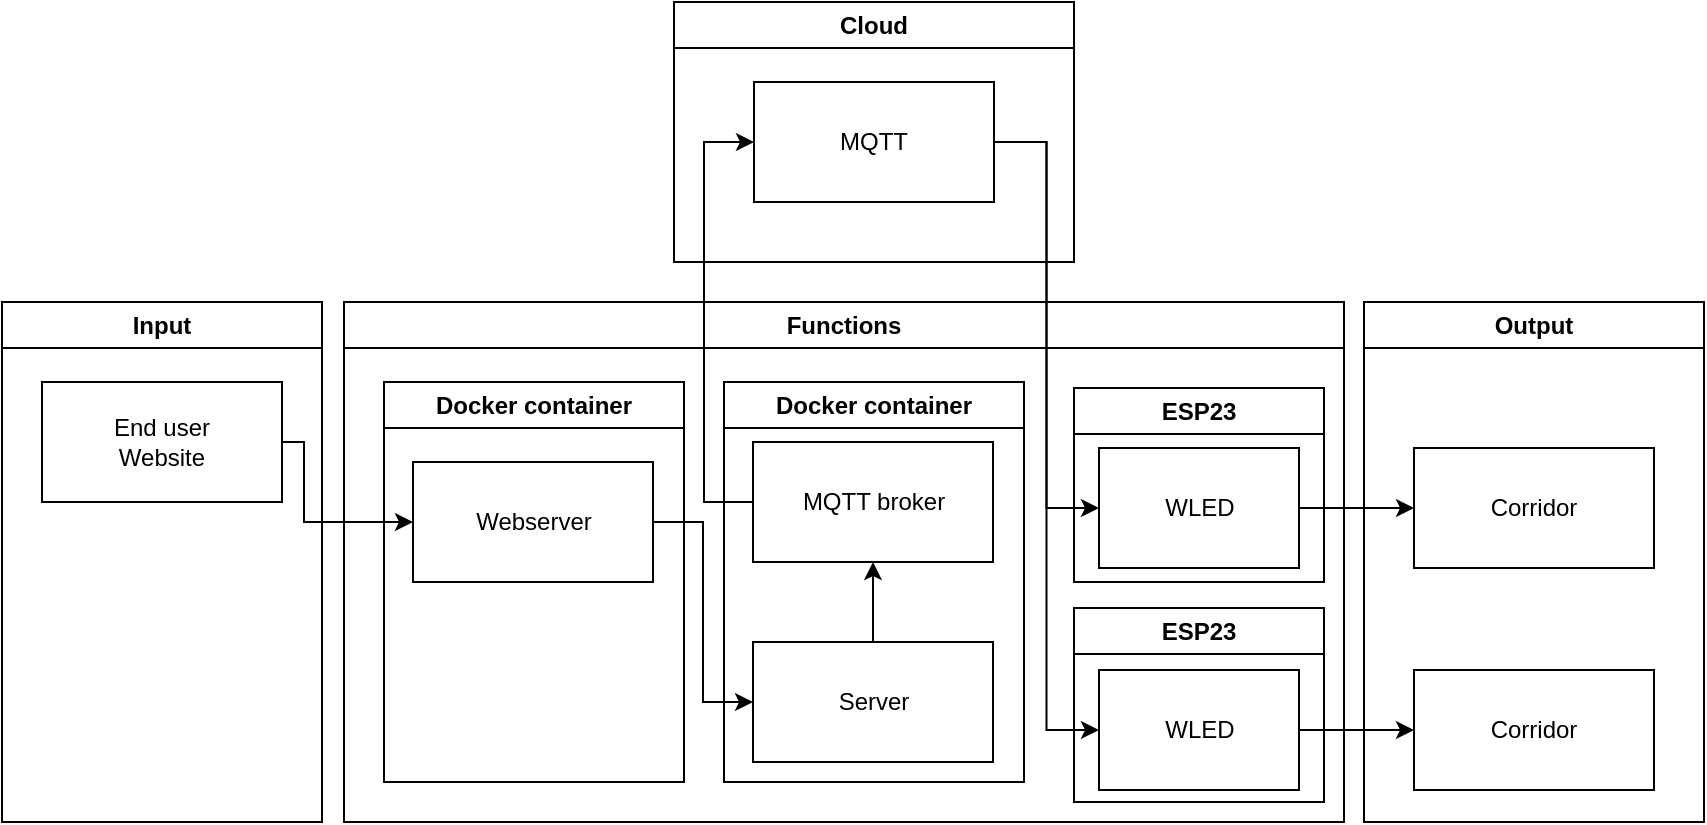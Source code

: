 <mxfile>
    <diagram name="Architecture Diagram" id="qT1MYwDv3pa1xlJBst-X">
        <mxGraphModel dx="878" dy="465" grid="1" gridSize="10" guides="1" tooltips="1" connect="1" arrows="1" fold="1" page="1" pageScale="1" pageWidth="1169" pageHeight="827" background="none" math="0" shadow="0">
            <root>
                <mxCell id="0"/>
                <mxCell id="1" parent="0"/>
                <mxCell id="2" value="Input" style="swimlane;whiteSpace=wrap;html=1;fillColor=none;" parent="1" vertex="1">
                    <mxGeometry x="9" y="170" width="160" height="260" as="geometry"/>
                </mxCell>
                <mxCell id="3" value="End user&lt;br&gt;Website" style="rounded=0;whiteSpace=wrap;html=1;fillColor=none;" parent="2" vertex="1">
                    <mxGeometry x="20" y="40" width="120" height="60" as="geometry"/>
                </mxCell>
                <mxCell id="4" value="Functions" style="swimlane;whiteSpace=wrap;html=1;fillColor=none;" parent="1" vertex="1">
                    <mxGeometry x="180" y="170" width="500" height="260" as="geometry">
                        <mxRectangle x="190" y="10" width="100" height="30" as="alternateBounds"/>
                    </mxGeometry>
                </mxCell>
                <mxCell id="44" value="Docker container" style="swimlane;whiteSpace=wrap;html=1;fillColor=none;" parent="4" vertex="1">
                    <mxGeometry x="190" y="40" width="150" height="200" as="geometry"/>
                </mxCell>
                <mxCell id="31" value="MQTT broker" style="rounded=0;whiteSpace=wrap;html=1;fillColor=none;" parent="44" vertex="1">
                    <mxGeometry x="14.5" y="30" width="120" height="60" as="geometry"/>
                </mxCell>
                <mxCell id="38" value="Server" style="rounded=0;whiteSpace=wrap;html=1;fillColor=none;" parent="44" vertex="1">
                    <mxGeometry x="14.5" y="130" width="120" height="60" as="geometry"/>
                </mxCell>
                <mxCell id="43" style="edgeStyle=orthogonalEdgeStyle;rounded=0;html=1;exitX=0.5;exitY=0;exitDx=0;exitDy=0;entryX=0.5;entryY=1;entryDx=0;entryDy=0;" parent="44" source="38" target="31" edge="1">
                    <mxGeometry relative="1" as="geometry"/>
                </mxCell>
                <mxCell id="50" value="Docker container" style="swimlane;whiteSpace=wrap;html=1;fillColor=none;" parent="4" vertex="1">
                    <mxGeometry x="20" y="40" width="150" height="200" as="geometry"/>
                </mxCell>
                <mxCell id="39" value="Webserver" style="rounded=0;whiteSpace=wrap;html=1;fillColor=none;" parent="50" vertex="1">
                    <mxGeometry x="14.5" y="40" width="120" height="60" as="geometry"/>
                </mxCell>
                <mxCell id="51" style="edgeStyle=orthogonalEdgeStyle;rounded=0;html=1;exitX=1;exitY=0.5;exitDx=0;exitDy=0;entryX=0;entryY=0.5;entryDx=0;entryDy=0;" parent="4" source="39" target="38" edge="1">
                    <mxGeometry relative="1" as="geometry"/>
                </mxCell>
                <mxCell id="24" value="Cloud" style="swimlane;whiteSpace=wrap;html=1;fillColor=none;" parent="4" vertex="1">
                    <mxGeometry x="165" y="-150" width="200" height="130" as="geometry"/>
                </mxCell>
                <mxCell id="25" value="MQTT" style="rounded=0;whiteSpace=wrap;html=1;fillColor=none;" parent="24" vertex="1">
                    <mxGeometry x="40" y="40" width="120" height="60" as="geometry"/>
                </mxCell>
                <mxCell id="45" style="edgeStyle=orthogonalEdgeStyle;rounded=0;html=1;exitX=0;exitY=0.5;exitDx=0;exitDy=0;entryX=0;entryY=0.5;entryDx=0;entryDy=0;" parent="4" source="31" target="25" edge="1">
                    <mxGeometry relative="1" as="geometry">
                        <Array as="points">
                            <mxPoint x="180" y="100"/>
                            <mxPoint x="180" y="-80"/>
                        </Array>
                    </mxGeometry>
                </mxCell>
                <mxCell id="53" value="ESP23" style="swimlane;whiteSpace=wrap;html=1;" vertex="1" parent="4">
                    <mxGeometry x="365" y="43" width="125" height="97" as="geometry"/>
                </mxCell>
                <mxCell id="32" value="WLED" style="rounded=0;whiteSpace=wrap;html=1;fillColor=none;" parent="53" vertex="1">
                    <mxGeometry x="12.5" y="30" width="100" height="60" as="geometry"/>
                </mxCell>
                <mxCell id="54" value="ESP23" style="swimlane;whiteSpace=wrap;html=1;" vertex="1" parent="4">
                    <mxGeometry x="365" y="153" width="125" height="97" as="geometry"/>
                </mxCell>
                <mxCell id="33" value="WLED" style="rounded=0;whiteSpace=wrap;html=1;fillColor=none;" parent="54" vertex="1">
                    <mxGeometry x="12.5" y="31" width="100" height="60" as="geometry"/>
                </mxCell>
                <mxCell id="35" style="edgeStyle=orthogonalEdgeStyle;rounded=0;html=1;exitX=1;exitY=0.5;exitDx=0;exitDy=0;entryX=0;entryY=0.5;entryDx=0;entryDy=0;" parent="4" source="25" target="33" edge="1">
                    <mxGeometry relative="1" as="geometry"/>
                </mxCell>
                <mxCell id="36" style="edgeStyle=orthogonalEdgeStyle;rounded=0;html=1;exitX=1;exitY=0.5;exitDx=0;exitDy=0;entryX=0;entryY=0.5;entryDx=0;entryDy=0;" parent="4" source="25" target="32" edge="1">
                    <mxGeometry relative="1" as="geometry"/>
                </mxCell>
                <mxCell id="5" value="Output" style="swimlane;whiteSpace=wrap;html=1;fillColor=none;" parent="1" vertex="1">
                    <mxGeometry x="690" y="170" width="170" height="260" as="geometry"/>
                </mxCell>
                <mxCell id="14" value="Corridor" style="rounded=0;whiteSpace=wrap;html=1;fillColor=none;" parent="5" vertex="1">
                    <mxGeometry x="25" y="73" width="120" height="60" as="geometry"/>
                </mxCell>
                <mxCell id="15" value="Corridor" style="rounded=0;whiteSpace=wrap;html=1;fillColor=none;" parent="5" vertex="1">
                    <mxGeometry x="25" y="184" width="120" height="60" as="geometry"/>
                </mxCell>
                <mxCell id="52" style="edgeStyle=orthogonalEdgeStyle;rounded=0;html=1;exitX=1;exitY=0.5;exitDx=0;exitDy=0;entryX=0;entryY=0.5;entryDx=0;entryDy=0;" parent="1" source="3" target="39" edge="1">
                    <mxGeometry relative="1" as="geometry">
                        <Array as="points">
                            <mxPoint x="160" y="240"/>
                            <mxPoint x="160" y="280"/>
                        </Array>
                    </mxGeometry>
                </mxCell>
                <mxCell id="47" style="edgeStyle=orthogonalEdgeStyle;rounded=0;html=1;exitX=1;exitY=0.5;exitDx=0;exitDy=0;entryX=0;entryY=0.5;entryDx=0;entryDy=0;" parent="1" source="33" target="15" edge="1">
                    <mxGeometry relative="1" as="geometry"/>
                </mxCell>
                <mxCell id="46" style="edgeStyle=orthogonalEdgeStyle;rounded=0;html=1;exitX=1;exitY=0.5;exitDx=0;exitDy=0;entryX=0;entryY=0.5;entryDx=0;entryDy=0;" parent="1" source="32" target="14" edge="1">
                    <mxGeometry relative="1" as="geometry"/>
                </mxCell>
            </root>
        </mxGraphModel>
    </diagram>
</mxfile>